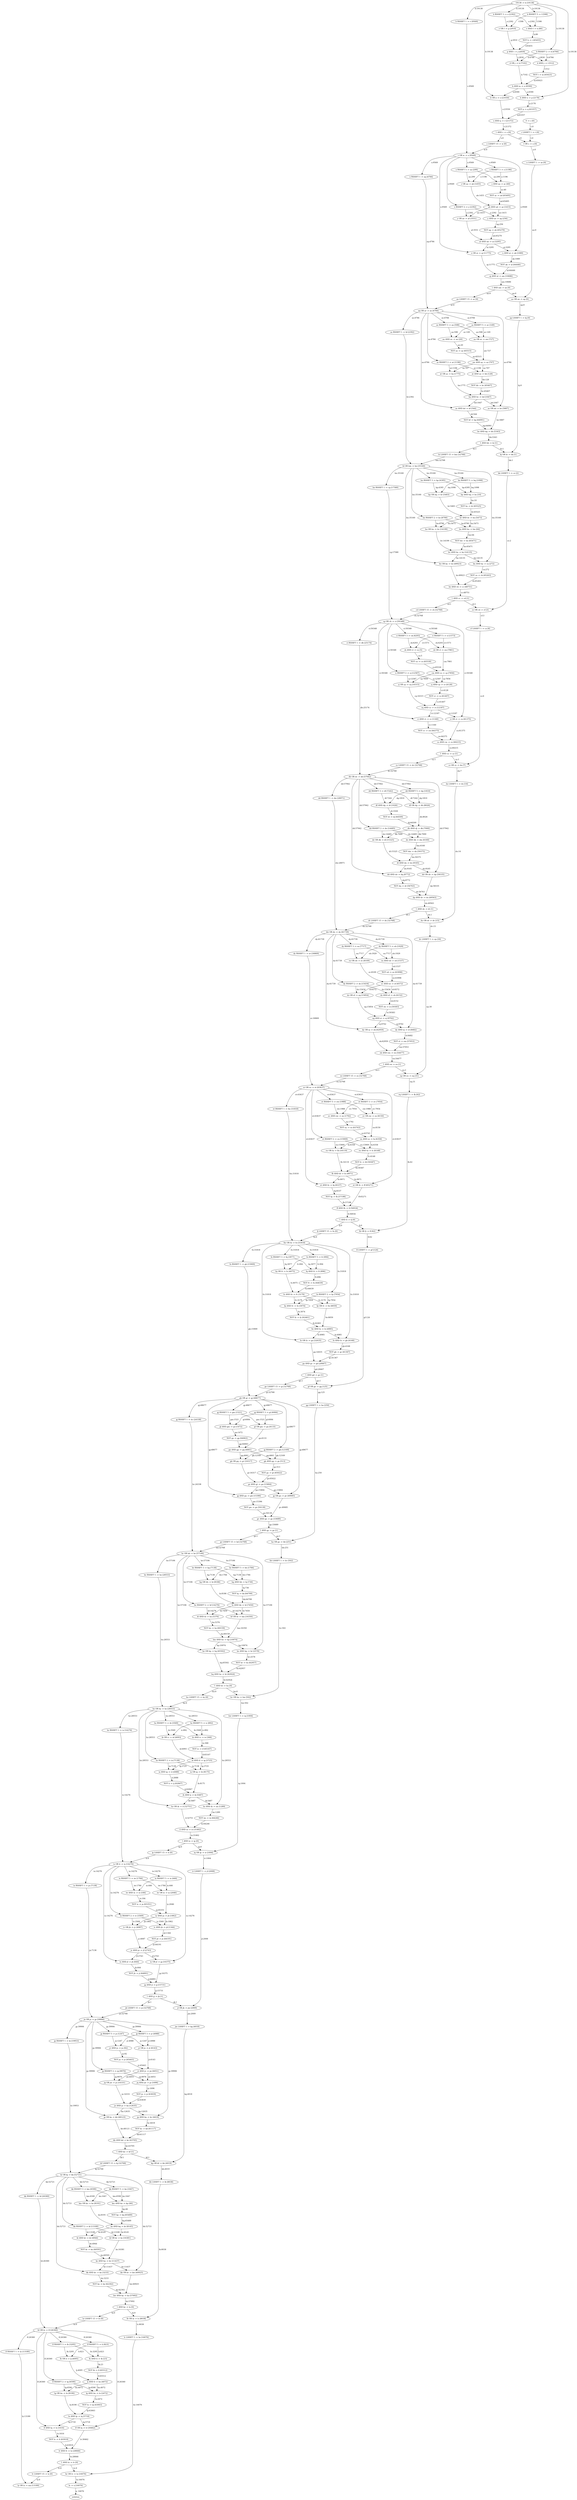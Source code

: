 digraph G {
lf -> ls [label=" lf:26360"]
lq -> ls [label=" lq:5718"]
iu -> jn [label=" iu:14276"]
bo -> bv [label=" bo:8790"]
bu -> bv [label=" bu:5473"]
gj -> hc [label=" gj:48677"]
et -> eu [label=" et:63637"]
bv -> by [label=" bv:14199"]
bx -> by [label=" bx:65471"]
is -> iu [label=" is:14276"]
it -> iu [label=" it:0"]
b -> o [label=" b:19138"]
n -> o [label=" n:6590"]
gf -> gg [label=" gf:124"]
ge -> gg [label=" ge:1"]
kt -> ku [label=" kt:4944"]
ea -> ed [label=" ea:7717"]
eb -> ed [label=" eb:1929"]
kl -> ks [label=" kl:13180"]
kr -> ks [label=" kr:8145"]
hi -> hl [label=" hi:8186"]
hk -> hl [label=" hk:64799"]
au -> ax [label=" au:598"]
av -> ax [label=" av:149"]
lf -> lg [label=" lf:26360"]
dd -> df [label=" dd:57942"]
eu -> fc [label=" eu:15909"]
fa -> fc [label=" fa:6358"]
df -> di [label=" df:7242"]
dg -> di [label=" dg:1810"]
ip -> it [label=" ip:0"]
el -> em [label=" el:8482"]
et -> ff [label=" et:63637"]
fe -> ff [label=" fe:9971"]
fj -> fn [label=" fj:0"]
t -> u [label=" t:0"]
s -> u [label=" s:0"]
ly -> ma [label=" ly:13180"]
lz -> ma [label=" lz:0"]
ko -> kr [label=" ko:8191"]
kq -> kr [label=" kq:65489"]
fx -> fy [label=" fx:3074"]
et -> fm [label=" et:63637"]
eu -> fb [label=" eu:15909"]
fa -> fb [label=" fa:6358"]
dd -> de [label=" dd:57942"]
go -> gp [label=" go:1472"]
kb -> ke [label=" kb:48123"]
kd -> ke [label=" kd:61117"]
hg -> hi [label=" hg:7138"]
hh -> hi [label=" hh:1784"]
jm -> kg [label=" jm:2009"]
cn -> co [label=" cn:5"]
jp -> jq [label=" jp:39906"]
jp -> js [label=" jp:39906"]
io -> ip [label=" io:31462"]
eo -> es [label=" eo:1"]
jj -> jk [label=" jj:15731"]
g -> j [label=" g:2910"]
i -> j [label=" i:65455"]
ci -> ck [label=" ci:50348"]
gn -> gq [label=" gn:6133"]
gp -> gq [label=" gp:64063"]
fs -> fv [label=" fs:4075"]
fu -> fv [label=" fu:64639"]
lj -> lm [label=" lj:4095"]
ll -> lm [label=" ll:65512"]
jk -> jo [label=" jk:1"]
iu -> iw [label=" iu:14276"]
ii -> ij [label=" ii:2688"]
cc -> cd [label=" cc:48751"]
bn -> bp [label=" bn:35160"]
gw -> gx [label=" gw:15396"]
ft -> fu [label=" ft:896"]
jn -> jp [label=" jn:7138"]
jo -> jp [label=" jo:32768"]
iv -> jc [label=" iv:3569"]
jb -> jc [label=" jb:1862"]
hv -> hw [label=" hv:502"]
hu -> hw [label=" hu:0"]
gj -> gm [label=" gj:48677"]
hq -> ht [label=" hq:65502"]
hs -> ht [label=" hs:62957"]
dy -> er [label=" dy:61739"]
ao -> ap [label=" ao:0"]
an -> ap [label=" an:0"]
ld -> lf [label=" ld:26360"]
le -> lf [label=" le:0"]
bk -> ce [label=" bk:1"]
bz -> cc [label=" bz:49023"]
cb -> cc [label=" cb:65263"]
bi -> bm [label=" bi:1"]
il -> io [label=" il:32751"]
in -> io [label=" in:64246"]
af -> ai [label=" af:3551"]
ah -> ai [label=" ah:65279"]
as -> bl [label=" as:4784"]
lf -> lh [label=" lf:26360"]
er -> et [label=" er:30869"]
es -> et [label=" es:32768"]
ax -> ay [label=" ax:20"]
ci -> db [label=" ci:50348"]
et -> fg [label=" et:63637"]
fe -> fg [label=" fe:9971"]
lg -> ln [label=" lg:6590"]
lm -> ln [label=" lm:4072"]
k -> n [label=" k:7102"]
m -> n [label=" m:65023"]
hz -> ia [label=" hz:28553"]
kh -> lb [label=" kh:4019"]
ey -> ez [label=" ey:1792"]
di -> dj [label=" di:1026"]
dz -> eg [label=" dz:15434"]
ef -> eg [label=" ef:6572"]
lx -> a [label=" lx:16076"]
iz -> ja [label=" iz:184"]
gz -> hd [label=" gz:1"]
ce -> cf [label=" ce:2"]
cd -> cf [label=" cd:1"]
fq -> ft [label=" fq:3977"]
fr -> ft [label=" fr:994"]
at -> bb [label=" at:1196"]
az -> bb [label=" az:707"]
ha -> hb [label=" ha:250"]
gz -> hb [label=" gz:1"]
fp -> fx [label=" fp:7954"]
fv -> fx [label=" fv:3179"]
gb -> gc [label=" gb:4168"]
ia -> ii [label=" ia:7138"]
ig -> ii [label=" ig:3725"]
gl -> gn [label=" gl:6084"]
gm -> gn [label=" gm:1521"]
ca -> cb [label=" ca:272"]
bn -> cg [label=" bn:35160"]
c -> t [label=" c:0"]
iw -> iy [label=" iw:1784"]
ix -> iy [label=" ix:446"]
kg -> kh [label=" kg:4018"]
kf -> kh [label=" kf:1"]
dy -> ek [label=" dy:61739"]
ej -> ek [label=" ej:9702"]
km -> kp [label=" km:6590"]
kn -> kp [label=" kn:1647"]
fc -> fd [label=" fc:6148"]
hz -> ib [label=" hz:28553"]
dq -> dr [label=" dq:8772"]
fg -> fh [label=" fg:8337"]
dy -> dz [label=" dy:61739"]
kk -> kl [label=" kk:52721"]
fi -> fj [label=" fi:56934"]
hr -> hs [label=" hr:2578"]
jp -> ki [label=" jp:39906"]
bl -> bn [label=" bl:2392"]
bm -> bn [label=" bm:32768"]
gy -> gz [label=" gy:33689"]
gr -> gu [label=" gr:16317"]
gt -> gu [label=" gt:65022"]
db -> dd [label=" db:25174"]
dc -> dd [label=" dc:32768"]
de -> dl [label=" de:14485"]
dk -> dl [label=" dk:7000"]
as -> av [label=" as:4784"]
lf -> li [label=" lf:26360"]
hm -> hp [label=" hm:16350"]
ho -> hp [label=" ho:60159"]
cg -> ci [label=" cg:17580"]
ch -> ci [label=" ch:32768"]
gj -> gw [label=" gj:48677"]
gu -> gw [label=" gu:15804"]
ge -> gi [label=" ge:1"]
e -> g [label=" e:2392"]
f -> g [label=" f:598"]
fp -> fw [label=" fp:7954"]
fv -> fw [label=" fv:3179"]
fb -> fe [label=" fb:16119"]
fd -> fe [label=" fd:59387"]
cd -> ch [label=" cd:1"]
b -> v [label=" b:19138"]
at -> ba [label=" at:1196"]
az -> ba [label=" az:707"]
bn -> bo [label=" bn:35160"]
lh -> lk [label=" lh:3295"]
li -> lk [label=" li:823"]
dl -> do [label=" dl:15325"]
dn -> do [label=" dn:59375"]
eg -> ej [label=" eg:15854"]
ei -> ej [label=" ei:59383"]
ex -> fa [label=" ex:8150"]
ez -> fa [label=" ez:63743"]
kp -> kq [label=" kp:46"]
lk -> ll [label=" lk:23"]
x -> ak [label=" x:9569"]
ai -> ak [label=" ai:3295"]
jp -> kb [label=" jp:39906"]
ka -> kb [label=" ka:12635"]
jd -> je [label=" jd:1344"]
iy -> jb [label=" iy:2046"]
ja -> jb [label=" ja:65351"]
jp -> jr [label=" jp:39906"]
fo -> ga [label=" fo:31818"]
fz -> ga [label=" fz:4985"]
df -> dh [label=" df:7242"]
dg -> dh [label=" dg:1810"]
gj -> gk [label=" gj:48677"]
gj -> gv [label=" gj:48677"]
gu -> gv [label=" gu:15804"]
jh -> ji [label=" jh:644"]
ap -> bj [label=" ap:0"]
ls -> lt [label=" ls:1616"]
ir -> jl [label=" ir:1004"]
bn -> ca [label=" bn:35160"]
by -> ca [label=" by:14135"]
lv -> lz [label=" lv:0"]
ba -> bd [label=" ba:1775"]
bc -> bd [label=" bc:65407"]
cy -> dc [label=" cy:1"]
ln -> lq [label=" ln:8190"]
lp -> lq [label=" lp:63063"]
x -> aq [label=" x:9569"]
gk -> gr [label=" gk:12169"]
gq -> gr [label=" gq:4661"]
kx -> ky [label=" kx:3233"]
jg -> jj [label=" jg:16375"]
ji -> jj [label=" ji:64891"]
bn -> bz [label=" bn:35160"]
by -> bz [label=" by:14135"]
fl -> gf [label=" fl:62"]
bp -> br [label=" bp:4395"]
bq -> br [label=" bq:1098"]
he -> hq [label=" he:57106"]
hp -> hq [label=" hp:10974"]
et -> ew [label=" et:63637"]
iu -> iv [label=" iu:14276"]
gl -> go [label=" gl:6084"]
gm -> go [label=" gm:1521"]
x -> aj [label=" x:9569"]
ai -> aj [label=" ai:3295"]
hc -> he [label=" hc:24338"]
hd -> he [label=" hd:32768"]
lg -> lo [label=" lg:6590"]
lm -> lo [label=" lm:4072"]
lh -> lj [label=" lh:3295"]
li -> lj [label=" li:823"]
da -> du [label=" da:7"]
fo -> fp [label=" fo:31818"]
gk -> gs [label=" gk:12169"]
gq -> gs [label=" gq:4661"]
bj -> bk [label=" bj:0"]
bi -> bk [label=" bi:1"]
lf -> lr [label=" lf:26360"]
lq -> lr [label=" lq:5718"]
cj -> cr [label=" cj:12587"]
cp -> cr [label=" cp:7856"]
hu -> hy [label=" hu:0"]
bh -> bi [label=" bh:5343"]
fo -> fq [label=" fo:31818"]
lo -> lp [label=" lo:2472"]
hw -> iq [label=" hw:502"]
dd -> dw [label=" dd:57942"]
dt -> dx [label=" dt:1"]
dy -> el [label=" dy:61739"]
ej -> el [label=" ej:9702"]
an -> ar [label=" an:0"]
aq -> as [label=" aq:4784"]
ar -> as [label=" ar:0"]
r -> s [label=" r:21372"]
fw -> fz [label=" fw:8059"]
fy -> fz [label=" fy:62461"]
im -> in [label=" im:1289"]
et -> ev [label=" et:63637"]
ds -> dt [label=" ds:49563"]
ec -> ef [label=" ec:8109"]
ee -> ef [label=" ee:63998"]
ak -> al [label=" ak:1089"]
jl -> jm [label=" jl:2008"]
jk -> jm [label=" jk:1"]
en -> eo [label=" en:54477"]
lb -> lc [label=" lb:8038"]
la -> lc [label=" la:0"]
iu -> jh [label=" iu:14276"]
jf -> jh [label=" jf:2743"]
iu -> ix [label=" iu:14276"]
bo -> bw [label=" bo:8790"]
bu -> bw [label=" bu:5473"]
cz -> da [label=" cz:6"]
cy -> da [label=" cy:1"]
iv -> jd [label=" iv:3569"]
jb -> jd [label=" jb:1862"]
iw -> iz [label=" iw:1784"]
ix -> iz [label=" ix:446"]
lf -> ly [label=" lf:26360"]
iu -> jg [label=" iu:14276"]
jf -> jg [label=" jf:2743"]
dm -> dn [label=" dm:6160"]
lw -> lx [label=" lw:16076"]
lv -> lx [label=" lv:0"]
gg -> ha [label=" gg:125"]
lr -> lu [label=" lr:30462"]
lt -> lu [label=" lt:63919"]
fm -> fo [label=" fm:31818"]
fn -> fo [label=" fn:0"]
he -> hg [label=" he:57106"]
aj -> am [label=" aj:11775"]
al -> am [label=" al:64446"]
kz -> la [label=" kz:57692"]
dy -> eb [label=" dy:61739"]
jc -> jf [label=" jc:4087"]
je -> jf [label=" je:64191"]
cm -> cp [label=" cm:7861"]
co -> cp [label=" co:65530"]
gv -> gy [label=" gv:49085"]
gx -> gy [label=" gx:50139"]
ev -> ex [label=" ev:7954"]
ew -> ex [label=" ew:1988"]
jp -> kc [label=" jp:39906"]
ka -> kc [label=" ka:12635"]
fk -> fl [label=" fk:62"]
fj -> fl [label=" fj:0"]
dy -> ea [label=" dy:61739"]
bs -> bt [label=" bs:10"]
ag -> ah [label=" ag:256"]
dz -> eh [label=" dz:15434"]
ef -> eh [label=" ef:6572"]
cf -> cz [label=" cf:3"]
cv -> cw [label=" cv:1160"]
cx -> cy [label=" cx:60215"]
de -> dm [label=" de:14485"]
dk -> dm [label=" dk:7000"]
ck -> cn [label=" ck:6293"]
cl -> cn [label=" cl:1573"]
x -> aa [label=" x:9569"]
dv -> ep [label=" dv:15"]
he -> hf [label=" he:57106"]
bw -> bx [label=" bw:64"]
ck -> cm [label=" ck:6293"]
cl -> cm [label=" cl:1573"]
bp -> bs [label=" bp:4395"]
bq -> bs [label=" bq:1098"]
as -> be [label=" as:4784"]
bd -> be [label=" bd:1647"]
he -> hr [label=" he:57106"]
hp -> hr [label=" hp:10974"]
ev -> ey [label=" ev:7954"]
ew -> ey [label=" ew:1988"]
lu -> lv [label=" lu:28846"]
kk -> km [label=" kk:52721"]
b -> p [label=" b:19138"]
n -> p [label=" n:6590"]
kc -> kd [label=" kc:4418"]
lc -> lw [label=" lc:8038"]
km -> ko [label=" km:6590"]
kn -> ko [label=" kn:1647"]
id -> ig [label=" id:4093"]
if -> ig [label=" if:65167"]
ih -> ik [label=" ih:8175"]
ij -> ik [label=" ij:62847"]
jr -> ju [label=" jr:4988"]
js -> ju [label=" js:1247"]
ci -> cl [label=" ci:50348"]
hz -> is [label=" hz:28553"]
ke -> kf [label=" ke:43705"]
gs -> gt [label=" gs:513"]
aw -> az [label=" aw:727"]
ay -> az [label=" ay:65515"]
x -> y [label=" x:9569"]
ab -> ae [label=" ab:1455"]
ad -> ae [label=" ad:65495"]
ff -> fi [label=" ff:65271"]
fh -> fi [label=" fh:57198"]
ci -> cv [label=" ci:50348"]
ct -> cv [label=" ct:12187"]
eq -> fk [label=" eq:31"]
gj -> gl [label=" gj:48677"]
u -> ao [label=" u:0"]
bb -> bc [label=" bb:128"]
hj -> hk [label=" hj:736"]
kw -> kz [label=" kw:60925"]
ky -> kz [label=" ky:62302"]
as -> bf [label=" as:4784"]
bd -> bf [label=" bd:1647"]
dw -> dy [label=" dw:28971"]
dx -> dy [label=" dx:32768"]
br -> bu [label=" br:5483"]
bt -> bu [label=" bt:65525"]
kk -> kx [label=" kk:52721"]
kv -> kx [label=" kv:11437"]
ep -> eq [label=" ep:30"]
eo -> eq [label=" eo:1"]
he -> hx [label=" he:57106"]
ki -> kk [label=" ki:19953"]
kj -> kk [label=" kj:32768"]
ju -> jv [label=" ju:92"]
ek -> en [label=" ek:62959"]
em -> en [label=" em:57053"]
kk -> kn [label=" kk:52721"]
eh -> ei [label=" eh:6152"]
hx -> hz [label=" hx:28553"]
hy -> hz [label=" hy:0"]
ea -> ec [label=" ea:7717"]
eb -> ec [label=" eb:1929"]
s -> w [label=" s:0"]
fo -> gh [label=" fo:31818"]
kk -> kw [label=" kk:52721"]
kv -> kw [label=" kv:11437"]
bn -> bq [label=" bn:35160"]
ed -> ee [label=" ed:1537"]
ht -> hu [label=" ht:62924"]
cu -> cx [label=" cu:61375"]
cw -> cx [label=" cw:64375"]
b -> f [label=" b:19138"]
kl -> kt [label=" kl:13180"]
kr -> kt [label=" kr:8145"]
iq -> ir [label=" iq:1004"]
ip -> ir [label=" ip:0"]
ci -> cj [label=" ci:50348"]
cj -> cq [label=" cj:12587"]
cp -> cq [label=" cp:7856"]
o -> r [label=" o:23550"]
q -> r [label=" q:63357"]
dd -> dg [label=" dd:57942"]
b -> d [label=" b:19138"]
ks -> kv [label=" ks:16381"]
ku -> kv [label=" ku:60591"]
b -> e [label=" b:19138"]
d -> k [label=" d:4784"]
j -> k [label=" j:2830"]
p -> q [label=" p:2178"]
cr -> cs [label=" cr:4128"]
du -> dv [label=" du:14"]
dt -> dv [label=" dt:1"]
kf -> kj [label=" kf:1"]
ac -> ad [label=" ac:40"]
fo -> fr [label=" fo:31818"]
hz -> il [label=" hz:28553"]
ik -> il [label=" ik:5487"]
jx -> ka [label=" jx:14331"]
jz -> ka [label=" jz:63839"]
gh -> gj [label=" gh:15909"]
gi -> gj [label=" gi:32768"]
kk -> ld [label=" kk:52721"]
hz -> ic [label=" hz:28553"]
as -> at [label=" as:4784"]
jy -> jz [label=" jy:1696"]
am -> an [label=" am:10686"]
ci -> cu [label=" ci:50348"]
ct -> cu [label=" ct:12187"]
hg -> hj [label=" hg:7138"]
hh -> hj [label=" hh:1784"]
jq -> jx [label=" jq:9976"]
jw -> jx [label=" jw:6051"]
v -> x [label=" v:9569"]
w -> x [label=" w:0"]
la -> le [label=" la:0"]
dh -> dk [label=" dh:8026"]
dj -> dk [label=" dj:64509"]
dp -> ds [label=" dp:58335"]
dr -> ds [label=" dr:56763"]
jq -> jy [label=" jq:9976"]
jw -> jy [label=" jw:6051"]
au -> aw [label=" au:598"]
av -> aw [label=" av:149"]
bf -> bg [label=" bf:544"]
z -> ab [label=" z:1196"]
aa -> ab [label=" aa:299"]
ga -> gd [label=" ga:32635"]
gc -> gd [label=" gc:61367"]
hz -> im [label=" hz:28553"]
ik -> im [label=" ik:5487"]
jt -> jw [label=" jt:6143"]
jv -> jw [label=" jv:65443"]
z -> ac [label=" z:1196"]
aa -> ac [label=" aa:299"]
jr -> jt [label=" jr:4988"]
js -> jt [label=" js:1247"]
hb -> hv [label=" hb:251"]
hf -> hm [label=" hf:14276"]
hl -> hm [label=" hl:7450"]
ib -> id [label=" ib:3569"]
ic -> id [label=" ic:892"]
fq -> fs [label=" fq:3977"]
fr -> fs [label=" fr:994"]
cq -> ct [label=" cq:16315"]
cs -> ct [label=" cs:61407"]
ia -> ih [label=" ia:7138"]
ig -> ih [label=" ig:3725"]
dd -> dp [label=" dd:57942"]
do -> dp [label=" do:9165"]
d -> l [label=" d:4784"]
j -> l [label=" j:2830"]
ib -> ie [label=" ib:3569"]
ic -> ie [label=" ic:892"]
as -> au [label=" as:4784"]
be -> bh [label=" be:5887"]
bg -> bh [label=" bg:64991"]
dd -> dq [label=" dd:57942"]
do -> dq [label=" do:9165"]
l -> m [label=" l:512"]
gd -> ge [label=" gd:28467"]
y -> ag [label=" y:2392"]
ae -> ag [label=" ae:1415"]
fo -> gb [label=" fo:31818"]
fz -> gb [label=" fz:4985"]
ie -> if [label=" ie:368"]
e -> h [label=" e:2392"]
f -> h [label=" f:598"]
x -> z [label=" x:9569"]
y -> af [label=" y:2392"]
ae -> af [label=" ae:1415"]
hf -> hn [label=" hf:14276"]
hl -> hn [label=" hl:7450"]
h -> i [label=" h:80"]
hn -> ho [label=" hn:5376"]
he -> hh [label=" he:57106"]
ls [label="lf AND lq -> ls [1616]"]
jn [label="iu RSHIFT 1 -> jn [7138]"]
bv [label="bo OR bu -> bv [14199]"]
hc [label="gj RSHIFT 1 -> hc [24338]"]
eu [label="et RSHIFT 2 -> eu [15909]"]
by [label="bv AND bx -> by [14135]"]
iu [label="is OR it -> iu [14276]"]
o [label="b OR n -> o [23550]"]
gg [label="gf OR ge -> gg [125]"]
ku [label="NOT kt -> ku [60591]"]
ed [label="ea AND eb -> ed [1537]"]
ks [label="kl OR kr -> ks [16381]"]
hl [label="hi AND hk -> hl [7450]"]
ax [label="au AND av -> ax [20]"]
lg [label="lf RSHIFT 2 -> lg [6590]"]
df [label="dd RSHIFT 3 -> df [7242]"]
fc [label="eu AND fa -> fc [6148]"]
di [label="df AND dg -> di [1026]"]
it [label="ip LSHIFT 15 -> it [0]"]
em [label="NOT el -> em [57053]"]
ff [label="et OR fe -> ff [65271]"]
fn [label="fj LSHIFT 15 -> fn [0]"]
u [label="t OR s -> u [0]"]
ma [label="ly OR lz -> ma [13180]"]
kr [label="ko AND kq -> kr [8145]"]
fy [label="NOT fx -> fy [62461]"]
fm [label="et RSHIFT 1 -> fm [31818]"]
fb [label="eu OR fa -> fb [16119]"]
de [label="dd RSHIFT 2 -> de [14485]"]
gp [label="NOT go -> gp [64063]"]
ke [label="kb AND kd -> ke [43705]"]
hi [label="hg OR hh -> hi [8186]"]
kg [label="jm LSHIFT 1 -> kg [4018]"]
co [label="NOT cn -> co [65530]"]
jq [label="jp RSHIFT 2 -> jq [9976]"]
js [label="jp RSHIFT 5 -> js [1247]"]
ip [label="1 AND io -> ip [0]"]
es [label="eo LSHIFT 15 -> es [32768]"]
jk [label="1 AND jj -> jk [1]"]
j [label="g AND i -> j [2830]"]
ck [label="ci RSHIFT 3 -> ck [6293]"]
gq [label="gn AND gp -> gq [4661]"]
fv [label="fs AND fu -> fv [3179]"]
lm [label="lj AND ll -> lm [4072]"]
jo [label="jk LSHIFT 15 -> jo [32768]"]
iw [label="iu RSHIFT 3 -> iw [1784]"]
ij [label="NOT ii -> ij [62847]"]
cd [label="1 AND cc -> cd [1]"]
bp [label="bn RSHIFT 3 -> bp [4395]"]
gx [label="NOT gw -> gx [50139]"]
fu [label="NOT ft -> fu [64639]"]
jp [label="jn OR jo -> jp [39906]"]
jc [label="iv OR jb -> jc [4087]"]
hw [label="hv OR hu -> hw [502]"]
b [label="19138 -> b [19138]"]
gm [label="gj RSHIFT 5 -> gm [1521]"]
ht [label="hq AND hs -> ht [62924]"]
er [label="dy RSHIFT 1 -> er [30869]"]
ap [label="ao OR an -> ap [0]"]
lf [label="ld OR le -> lf [26360]"]
ce [label="bk LSHIFT 1 -> ce [2]"]
cc [label="bz AND cb -> cc [48751]"]
bm [label="bi LSHIFT 15 -> bm [32768]"]
io [label="il AND in -> io [31462]"]
ai [label="af AND ah -> ai [3295]"]
bl [label="as RSHIFT 1 -> bl [2392]"]
lh [label="lf RSHIFT 3 -> lh [3295]"]
et [label="er OR es -> et [63637]"]
ay [label="NOT ax -> ay [65515]"]
db [label="ci RSHIFT 1 -> db [25174]"]
fg [label="et AND fe -> fg [8337]"]
ln [label="lg OR lm -> ln [8190]"]
n [label="k AND m -> n [6590]"]
ia [label="hz RSHIFT 2 -> ia [7138]"]
lb [label="kh LSHIFT 1 -> lb [8038]"]
ez [label="NOT ey -> ez [63743]"]
dj [label="NOT di -> dj [64509]"]
eg [label="dz OR ef -> eg [15854]"]
a [label="lx -> a [16076]"]
ja [label="NOT iz -> ja [65351]"]
hd [label="gz LSHIFT 15 -> hd [32768]"]
cf [label="ce OR cd -> cf [3]"]
ft [label="fq AND fr -> ft [896]"]
bb [label="at AND az -> bb [128]"]
hb [label="ha OR gz -> hb [251]"]
fx [label="fp AND fv -> fx [3074]"]
gc [label="NOT gb -> gc [61367]"]
ii [label="ia AND ig -> ii [2688]"]
gn [label="gl OR gm -> gn [6133]"]
c [label="0 -> c [0]"]
cb [label="NOT ca -> cb [65263]"]
cg [label="bn RSHIFT 1 -> cg [17580]"]
t [label="c LSHIFT 1 -> t [0]"]
iy [label="iw OR ix -> iy [2046]"]
kh [label="kg OR kf -> kh [4019]"]
ek [label="dy OR ej -> ek [62959]"]
kp [label="km AND kn -> kp [46]"]
fd [label="NOT fc -> fd [59387]"]
ib [label="hz RSHIFT 3 -> ib [3569]"]
dr [label="NOT dq -> dr [56763]"]
fh [label="NOT fg -> fh [57198]"]
dz [label="dy RSHIFT 2 -> dz [15434]"]
kl [label="kk RSHIFT 2 -> kl [13180]"]
fj [label="1 AND fi -> fj [0]"]
hs [label="NOT hr -> hs [62957]"]
ki [label="jp RSHIFT 1 -> ki [19953]"]
bn [label="bl OR bm -> bn [35160]"]
gz [label="1 AND gy -> gz [1]"]
gu [label="gr AND gt -> gu [15804]"]
dd [label="db OR dc -> dd [57942]"]
dl [label="de OR dk -> dl [15325]"]
av [label="as RSHIFT 5 -> av [149]"]
li [label="lf RSHIFT 5 -> li [823]"]
hp [label="hm AND ho -> hp [10974]"]
ci [label="cg OR ch -> ci [50348]"]
gw [label="gj AND gu -> gw [15396]"]
gi [label="ge LSHIFT 15 -> gi [32768]"]
g [label="e OR f -> g [2910]"]
fw [label="fp OR fv -> fw [8059]"]
fe [label="fb AND fd -> fe [9971]"]
ch [label="cd LSHIFT 15 -> ch [32768]"]
v [label="b RSHIFT 1 -> v [9569]"]
ba [label="at OR az -> ba [1775]"]
bo [label="bn RSHIFT 2 -> bo [8790]"]
lk [label="lh AND li -> lk [23]"]
do [label="dl AND dn -> do [9165]"]
ej [label="eg AND ei -> ej [9702]"]
fa [label="ex AND ez -> fa [6358]"]
kq [label="NOT kp -> kq [65489]"]
ll [label="NOT lk -> ll [65512]"]
ak [label="x AND ai -> ak [1089]"]
kb [label="jp OR ka -> kb [48123]"]
je [label="NOT jd -> je [64191]"]
jb [label="iy AND ja -> jb [1862]"]
jr [label="jp RSHIFT 3 -> jr [4988]"]
ga [label="fo OR fz -> ga [32635]"]
dh [label="df OR dg -> dh [8026]"]
gk [label="gj RSHIFT 2 -> gk [12169]"]
gv [label="gj OR gu -> gv [49085]"]
ji [label="NOT jh -> ji [64891]"]
bj [label="ap LSHIFT 1 -> bj [0]"]
lt [label="NOT ls -> lt [63919]"]
jl [label="ir LSHIFT 1 -> jl [2008]"]
ca [label="bn AND by -> ca [272]"]
lz [label="lv LSHIFT 15 -> lz [0]"]
bd [label="ba AND bc -> bd [1647]"]
dc [label="cy LSHIFT 15 -> dc [32768]"]
lq [label="ln AND lp -> lq [5718]"]
aq [label="x RSHIFT 1 -> aq [4784]"]
gr [label="gk OR gq -> gr [16317]"]
ky [label="NOT kx -> ky [62302]"]
jj [label="jg AND ji -> jj [15731]"]
bz [label="bn OR by -> bz [49023]"]
gf [label="fl LSHIFT 1 -> gf [124]"]
br [label="bp OR bq -> br [5483]"]
hq [label="he OR hp -> hq [65502]"]
ew [label="et RSHIFT 5 -> ew [1988]"]
iv [label="iu RSHIFT 2 -> iv [3569]"]
go [label="gl AND gm -> go [1472]"]
aj [label="x OR ai -> aj [11775]"]
he [label="hc OR hd -> he [57106]"]
lo [label="lg AND lm -> lo [2472]"]
lj [label="lh OR li -> lj [4095]"]
du [label="da LSHIFT 1 -> du [14]"]
fp [label="fo RSHIFT 2 -> fp [7954]"]
gs [label="gk AND gq -> gs [513]"]
bk [label="bj OR bi -> bk [1]"]
lr [label="lf OR lq -> lr [30462]"]
cr [label="cj AND cp -> cr [4128]"]
hy [label="hu LSHIFT 15 -> hy [0]"]
bi [label="1 AND bh -> bi [1]"]
fq [label="fo RSHIFT 3 -> fq [3977]"]
lp [label="NOT lo -> lp [63063]"]
iq [label="hw LSHIFT 1 -> iq [1004]"]
dw [label="dd RSHIFT 1 -> dw [28971]"]
dx [label="dt LSHIFT 15 -> dx [32768]"]
el [label="dy AND ej -> el [8482]"]
ar [label="an LSHIFT 15 -> ar [0]"]
as [label="aq OR ar -> as [4784]"]
s [label="1 AND r -> s [0]"]
fz [label="fw AND fy -> fz [4985]"]
in [label="NOT im -> in [64246]"]
ev [label="et RSHIFT 3 -> ev [7954]"]
dt [label="1 AND ds -> dt [1]"]
ef [label="ec AND ee -> ef [6572]"]
al [label="NOT ak -> al [64446]"]
jm [label="jl OR jk -> jm [2009]"]
eo [label="1 AND en -> eo [1]"]
lc [label="lb OR la -> lc [8038]"]
jh [label="iu AND jf -> jh [644]"]
ix [label="iu RSHIFT 5 -> ix [446]"]
bw [label="bo AND bu -> bw [64]"]
da [label="cz OR cy -> da [7]"]
jd [label="iv AND jb -> jd [1344]"]
iz [label="iw AND ix -> iz [184]"]
ly [label="lf RSHIFT 1 -> ly [13180]"]
jg [label="iu OR jf -> jg [16375]"]
dn [label="NOT dm -> dn [59375]"]
lx [label="lw OR lv -> lx [16076]"]
ha [label="gg LSHIFT 1 -> ha [250]"]
lu [label="lr AND lt -> lu [28846]"]
fo [label="fm OR fn -> fo [31818]"]
hg [label="he RSHIFT 3 -> hg [7138]"]
am [label="aj AND al -> am [10686]"]
la [label="1 AND kz -> la [0]"]
eb [label="dy RSHIFT 5 -> eb [1929]"]
jf [label="jc AND je -> jf [2743]"]
cp [label="cm AND co -> cp [7856]"]
gy [label="gv AND gx -> gy [33689]"]
ex [label="ev OR ew -> ex [8150]"]
kc [label="jp AND ka -> kc [4418]"]
fl [label="fk OR fj -> fl [62]"]
ea [label="dy RSHIFT 3 -> ea [7717]"]
bt [label="NOT bs -> bt [65525]"]
ah [label="NOT ag -> ah [65279]"]
eh [label="dz AND ef -> eh [6152]"]
cz [label="cf LSHIFT 1 -> cz [6]"]
cw [label="NOT cv -> cw [64375]"]
cy [label="1 AND cx -> cy [1]"]
dm [label="de AND dk -> dm [6160]"]
cn [label="ck AND cl -> cn [5]"]
aa [label="x RSHIFT 5 -> aa [299]"]
ep [label="dv LSHIFT 1 -> ep [30]"]
hf [label="he RSHIFT 2 -> hf [14276]"]
bx [label="NOT bw -> bx [65471]"]
cm [label="ck OR cl -> cm [7861]"]
bs [label="bp AND bq -> bs [10]"]
be [label="as OR bd -> be [5887]"]
hr [label="he AND hp -> hr [2578]"]
ey [label="ev AND ew -> ey [1792]"]
lv [label="1 AND lu -> lv [0]"]
km [label="kk RSHIFT 3 -> km [6590]"]
p [label="b AND n -> p [2178]"]
kd [label="NOT kc -> kd [61117]"]
lw [label="lc LSHIFT 1 -> lw [16076]"]
ko [label="km OR kn -> ko [8191]"]
ig [label="id AND if -> ig [3725]"]
ik [label="ih AND ij -> ik [5487]"]
ju [label="jr AND js -> ju [92]"]
cl [label="ci RSHIFT 5 -> cl [1573]"]
is [label="hz RSHIFT 1 -> is [14276]"]
kf [label="1 AND ke -> kf [1]"]
gt [label="NOT gs -> gt [65022]"]
az [label="aw AND ay -> az [707]"]
y [label="x RSHIFT 2 -> y [2392]"]
ae [label="ab AND ad -> ae [1415]"]
fi [label="ff AND fh -> fi [56934]"]
cv [label="ci AND ct -> cv [1160]"]
fk [label="eq LSHIFT 1 -> fk [62]"]
gl [label="gj RSHIFT 3 -> gl [6084]"]
ao [label="u LSHIFT 1 -> ao [0]"]
bc [label="NOT bb -> bc [65407]"]
hk [label="NOT hj -> hk [64799]"]
kz [label="kw AND ky -> kz [57692]"]
bf [label="as AND bd -> bf [544]"]
dy [label="dw OR dx -> dy [61739]"]
bu [label="br AND bt -> bu [5473]"]
kx [label="kk AND kv -> kx [3233]"]
eq [label="ep OR eo -> eq [31]"]
hx [label="he RSHIFT 1 -> hx [28553]"]
kk [label="ki OR kj -> kk [52721]"]
jv [label="NOT ju -> jv [65443]"]
en [label="ek AND em -> en [54477]"]
kn [label="kk RSHIFT 5 -> kn [1647]"]
ei [label="NOT eh -> ei [59383]"]
hz [label="hx OR hy -> hz [28553]"]
ec [label="ea OR eb -> ec [8109]"]
w [label="s LSHIFT 15 -> w [0]"]
gh [label="fo RSHIFT 1 -> gh [15909]"]
kw [label="kk OR kv -> kw [60925]"]
bq [label="bn RSHIFT 5 -> bq [1098]"]
ee [label="NOT ed -> ee [63998]"]
hu [label="1 AND ht -> hu [0]"]
cx [label="cu AND cw -> cx [60215]"]
f [label="b RSHIFT 5 -> f [598]"]
kt [label="kl AND kr -> kt [4944]"]
ir [label="iq OR ip -> ir [1004]"]
cj [label="ci RSHIFT 2 -> cj [12587]"]
cq [label="cj OR cp -> cq [16315]"]
r [label="o AND q -> r [21372]"]
dg [label="dd RSHIFT 5 -> dg [1810]"]
d [label="b RSHIFT 2 -> d [4784]"]
kv [label="ks AND ku -> kv [11437]"]
e [label="b RSHIFT 3 -> e [2392]"]
k [label="d OR j -> k [7102]"]
q [label="NOT p -> q [63357]"]
cs [label="NOT cr -> cs [61407]"]
dv [label="du OR dt -> dv [15]"]
kj [label="kf LSHIFT 15 -> kj [32768]"]
ad [label="NOT ac -> ad [65495]"]
fr [label="fo RSHIFT 5 -> fr [994]"]
il [label="hz OR ik -> il [32751]"]
ka [label="jx AND jz -> ka [12635]"]
gj [label="gh OR gi -> gj [48677]"]
ld [label="kk RSHIFT 1 -> ld [26360]"]
ic [label="hz RSHIFT 5 -> ic [892]"]
at [label="as RSHIFT 2 -> at [1196]"]
jz [label="NOT jy -> jz [63839]"]
an [label="1 AND am -> an [0]"]
cu [label="ci OR ct -> cu [61375]"]
hj [label="hg AND hh -> hj [736]"]
jx [label="jq OR jw -> jx [14331]"]
x [label="v OR w -> x [9569]"]
le [label="la LSHIFT 15 -> le [0]"]
dk [label="dh AND dj -> dk [7000]"]
ds [label="dp AND dr -> ds [49563]"]
jy [label="jq AND jw -> jy [1696]"]
aw [label="au OR av -> aw [727]"]
bg [label="NOT bf -> bg [64991]"]
ab [label="z OR aa -> ab [1455]"]
gd [label="ga AND gc -> gd [28467]"]
im [label="hz AND ik -> im [1289]"]
jw [label="jt AND jv -> jw [6051]"]
ac [label="z AND aa -> ac [40]"]
jt [label="jr OR js -> jt [6143]"]
hv [label="hb LSHIFT 1 -> hv [502]"]
hm [label="hf OR hl -> hm [16350]"]
id [label="ib OR ic -> id [4093]"]
fs [label="fq OR fr -> fs [4075]"]
ct [label="cq AND cs -> ct [12187]"]
ih [label="ia OR ig -> ih [8175]"]
dp [label="dd OR do -> dp [58335]"]
l [label="d AND j -> l [512]"]
ie [label="ib AND ic -> ie [368]"]
au [label="as RSHIFT 3 -> au [598]"]
bh [label="be AND bg -> bh [5343]"]
dq [label="dd AND do -> dq [8772]"]
m [label="NOT l -> m [65023]"]
ge [label="1 AND gd -> ge [1]"]
ag [label="y AND ae -> ag [256]"]
gb [label="fo AND fz -> gb [4168]"]
if [label="NOT ie -> if [65167]"]
h [label="e AND f -> h [80]"]
z [label="x RSHIFT 3 -> z [1196]"]
af [label="y OR ae -> af [3551]"]
hn [label="hf AND hl -> hn [5376]"]
i [label="NOT h -> i [65455]"]
ho [label="NOT hn -> ho [60159]"]
hh [label="he RSHIFT 5 -> hh [1784]"]
a -> solution [label="a: 16076"]
}

